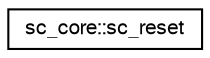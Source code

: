digraph "Graphical Class Hierarchy"
{
  edge [fontname="FreeSans",fontsize="10",labelfontname="FreeSans",labelfontsize="10"];
  node [fontname="FreeSans",fontsize="10",shape=record];
  rankdir="LR";
  Node0 [label="sc_core::sc_reset",height=0.2,width=0.4,color="black", fillcolor="white", style="filled",URL="$a01948.html"];
}
